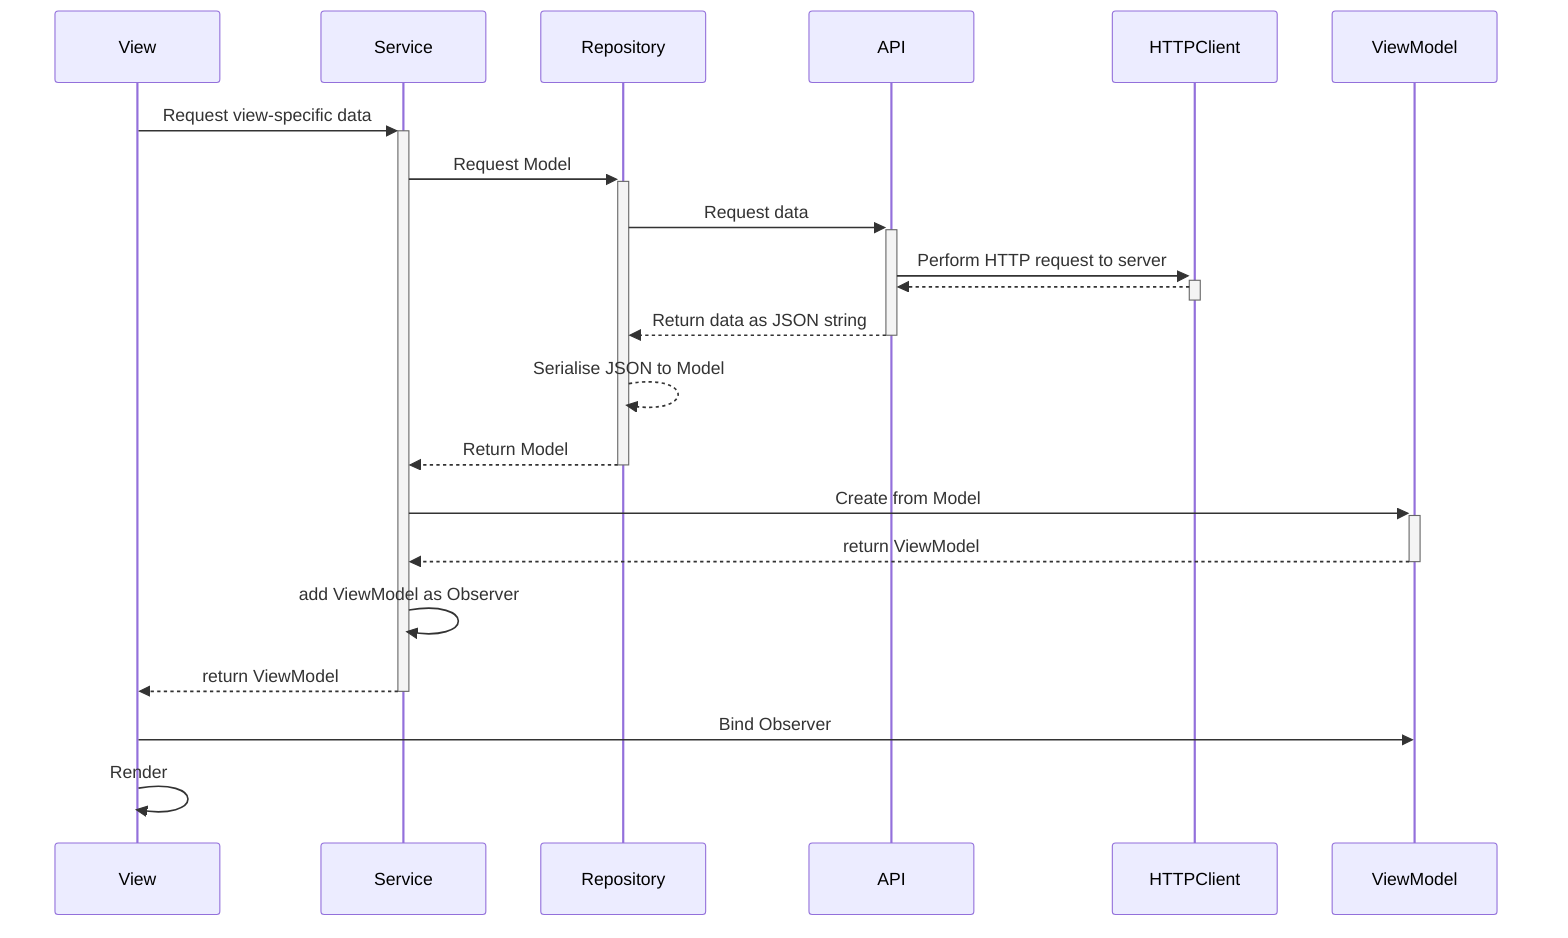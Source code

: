sequenceDiagram
View->>+Service: Request view-specific data
        Service->>+Repository: Request Model
        Repository->>+API: Request data
        API->>+HTTPClient: Perform HTTP request to server
        HTTPClient-->>-API: 
        API-->>-Repository: Return data as JSON string
        Repository-->>Repository: Serialise JSON to Model
        Repository-->>-Service: Return Model
    Service->>+ViewModel: Create from Model
    ViewModel-->>-Service: return ViewModel
    Service->>Service: add ViewModel as Observer
    Service-->>-View: return ViewModel
    View->>ViewModel: Bind Observer
    View->>View: Render
